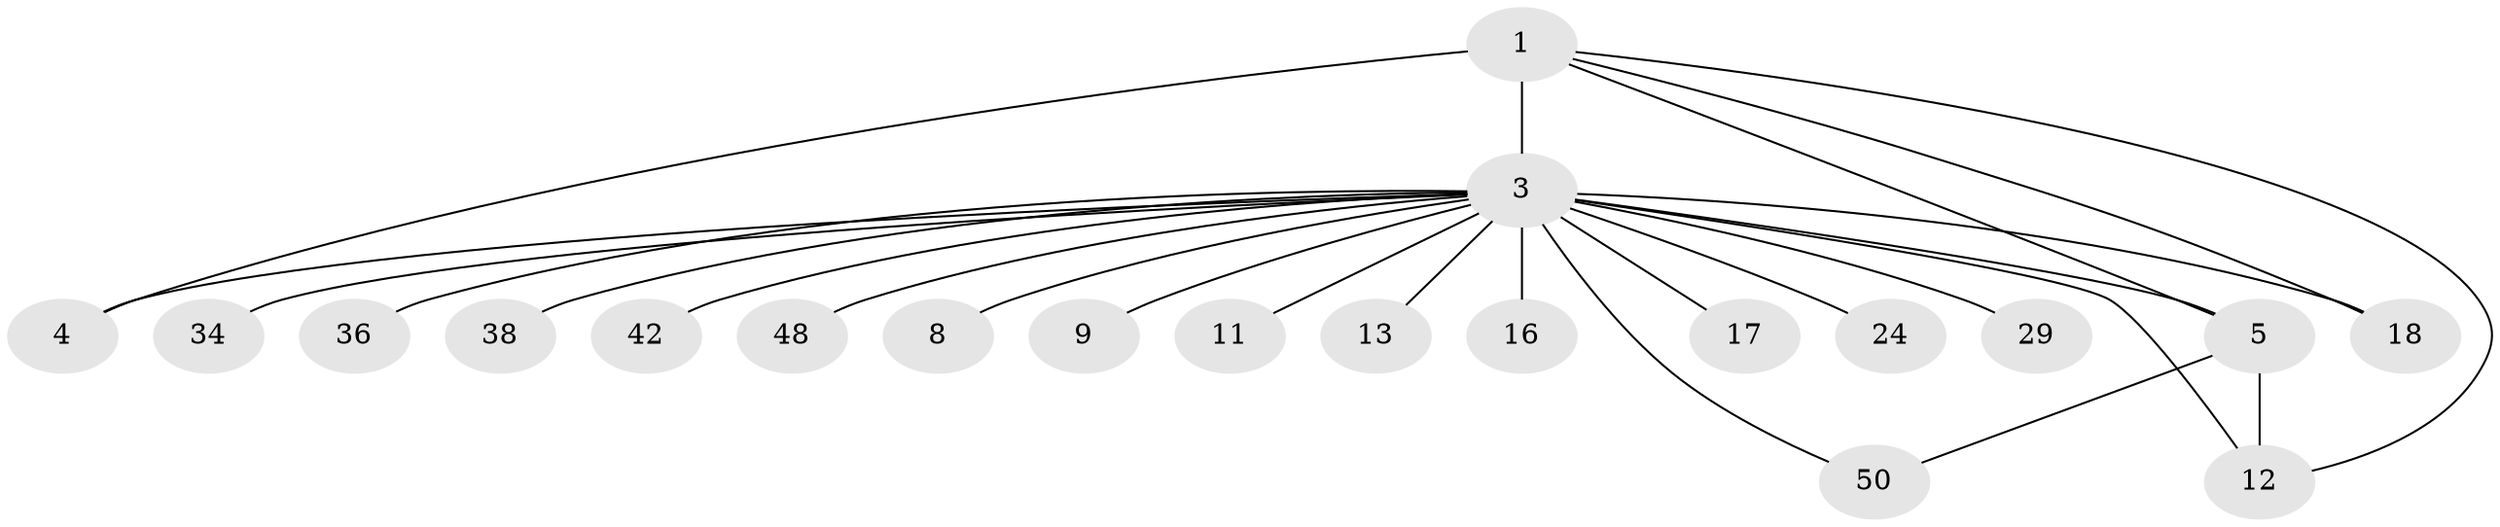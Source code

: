 // original degree distribution, {10: 0.014925373134328358, 6: 0.014925373134328358, 25: 0.014925373134328358, 2: 0.22388059701492538, 5: 0.07462686567164178, 1: 0.417910447761194, 3: 0.1791044776119403, 4: 0.05970149253731343}
// Generated by graph-tools (version 1.1) at 2025/17/03/04/25 18:17:59]
// undirected, 20 vertices, 25 edges
graph export_dot {
graph [start="1"]
  node [color=gray90,style=filled];
  1 [super="+30+44+2+66+49+33"];
  3 [super="+10+21+6"];
  4;
  5 [super="+14"];
  8;
  9;
  11 [super="+45"];
  12 [super="+46+60"];
  13;
  16 [super="+39+19"];
  17;
  18 [super="+23"];
  24;
  29;
  34 [super="+62"];
  36;
  38;
  42;
  48;
  50;
  1 -- 3 [weight=4];
  1 -- 12;
  1 -- 18;
  1 -- 4;
  1 -- 5 [weight=2];
  3 -- 4;
  3 -- 5 [weight=4];
  3 -- 8;
  3 -- 9;
  3 -- 11 [weight=4];
  3 -- 12;
  3 -- 13;
  3 -- 16 [weight=2];
  3 -- 17;
  3 -- 18 [weight=2];
  3 -- 24;
  3 -- 34;
  3 -- 36;
  3 -- 42 [weight=2];
  3 -- 48;
  3 -- 50;
  3 -- 38;
  3 -- 29;
  5 -- 50;
  5 -- 12;
}
